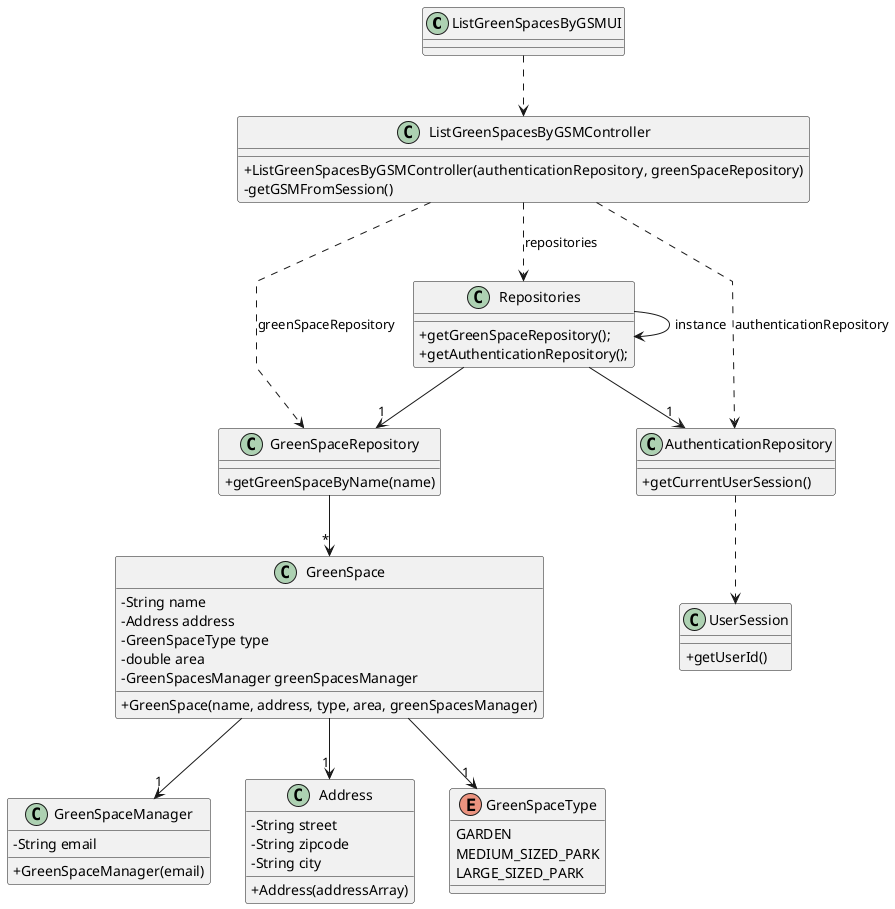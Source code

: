 @startuml
skinparam packageStyle rectangle
skinparam shadowing false
skinparam linetype polyline

skinparam classAttributeIconSize 0

'left to right direction

class ListGreenSpacesByGSMUI {
}

class ListGreenSpacesByGSMController {
    +ListGreenSpacesByGSMController(authenticationRepository, greenSpaceRepository)
    -getGSMFromSession()
}

class GreenSpaceRepository {
    +getGreenSpaceByName(name)
}

class GreenSpace {
    -String name
    -Address address
    -GreenSpaceType type
    -double area
    -GreenSpacesManager greenSpacesManager
    +GreenSpace(name, address, type, area, greenSpacesManager)
}

class GreenSpaceManager{
    -String email
    +GreenSpaceManager(email)
}

class Address{
    -String street
    -String zipcode
    -String city
    +Address(addressArray)
}

enum GreenSpaceType{
    GARDEN
    MEDIUM_SIZED_PARK
    LARGE_SIZED_PARK
}

class Repositories{
    +getGreenSpaceRepository();
    +getAuthenticationRepository();
}

class AuthenticationRepository {
    +getCurrentUserSession()
}

class UserSession {
    +getUserId()
}


ListGreenSpacesByGSMUI ..> ListGreenSpacesByGSMController
ListGreenSpacesByGSMController ..> Repositories: repositories
ListGreenSpacesByGSMController ..> GreenSpaceRepository: greenSpaceRepository
ListGreenSpacesByGSMController ..> AuthenticationRepository: authenticationRepository
AuthenticationRepository ..> UserSession
Repositories --> Repositories: instance
Repositories --> "1" GreenSpaceRepository
Repositories --> "1" AuthenticationRepository
GreenSpaceRepository --> "*" GreenSpace
GreenSpace --> "1" GreenSpaceManager
GreenSpace --> "1" Address
GreenSpace --> "1" GreenSpaceType

@enduml